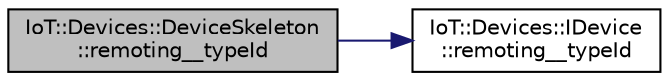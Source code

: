 digraph "IoT::Devices::DeviceSkeleton::remoting__typeId"
{
 // LATEX_PDF_SIZE
  edge [fontname="Helvetica",fontsize="10",labelfontname="Helvetica",labelfontsize="10"];
  node [fontname="Helvetica",fontsize="10",shape=record];
  rankdir="LR";
  Node1 [label="IoT::Devices::DeviceSkeleton\l::remoting__typeId",height=0.2,width=0.4,color="black", fillcolor="grey75", style="filled", fontcolor="black",tooltip="Destroys a DeviceSkeleton."];
  Node1 -> Node2 [color="midnightblue",fontsize="10",style="solid",fontname="Helvetica"];
  Node2 [label="IoT::Devices::IDevice\l::remoting__typeId",height=0.2,width=0.4,color="black", fillcolor="white", style="filled",URL="$classIoT_1_1Devices_1_1IDevice.html#a97d31f858d84ea1725f9b96c47c3c87b",tooltip="Returns true if the class is a subclass of the class given by otherType."];
}
